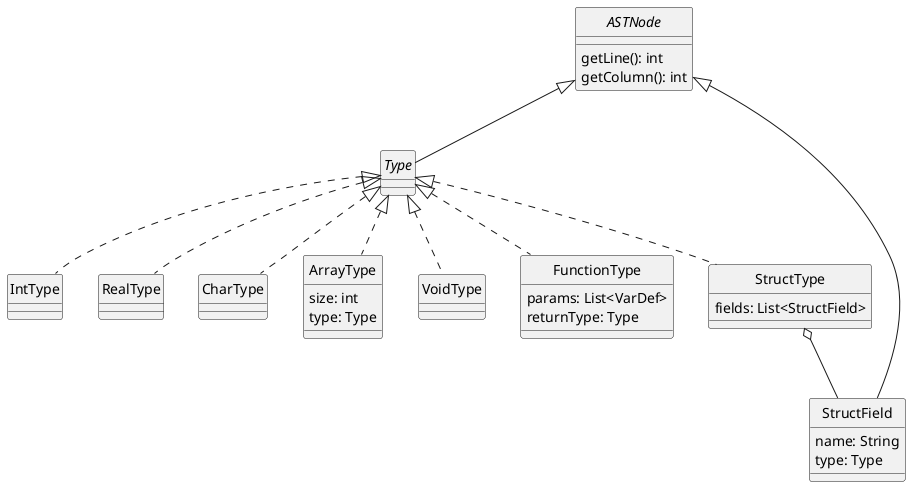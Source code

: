 @startuml Types
skinparam style strictuml
skinparam monochrome true

interface ASTNode {
    getLine(): int
    getColumn(): int
}

interface Type

class IntType

class RealType

class CharType

class ArrayType {
    size: int
    type: Type
}

class VoidType

class FunctionType {
    params: List<VarDef>
    returnType: Type
}

class StructType {
    fields: List<StructField>
}

class StructField {
    name: String
    type: Type
}

ASTNode <|-- Type
Type <|.. IntType
Type <|.. RealType
Type <|.. CharType
Type <|.. ArrayType
Type <|.. VoidType
Type <|.. FunctionType
Type <|.. StructType
StructType o-- StructField
ASTNode <|-- StructField
@enduml
